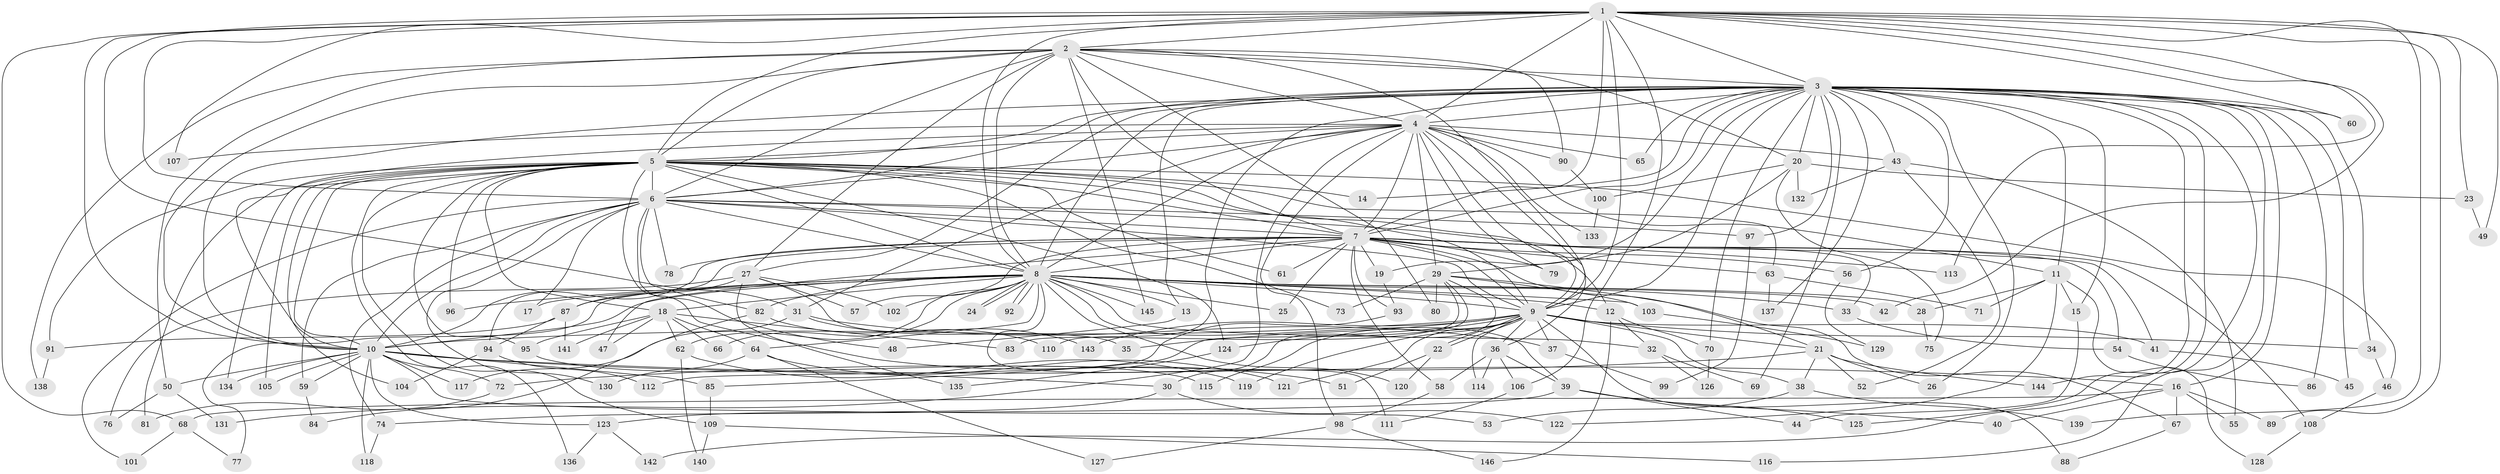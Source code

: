 // Generated by graph-tools (version 1.1) at 2025/25/03/09/25 03:25:52]
// undirected, 146 vertices, 317 edges
graph export_dot {
graph [start="1"]
  node [color=gray90,style=filled];
  1;
  2;
  3;
  4;
  5;
  6;
  7;
  8;
  9;
  10;
  11;
  12;
  13;
  14;
  15;
  16;
  17;
  18;
  19;
  20;
  21;
  22;
  23;
  24;
  25;
  26;
  27;
  28;
  29;
  30;
  31;
  32;
  33;
  34;
  35;
  36;
  37;
  38;
  39;
  40;
  41;
  42;
  43;
  44;
  45;
  46;
  47;
  48;
  49;
  50;
  51;
  52;
  53;
  54;
  55;
  56;
  57;
  58;
  59;
  60;
  61;
  62;
  63;
  64;
  65;
  66;
  67;
  68;
  69;
  70;
  71;
  72;
  73;
  74;
  75;
  76;
  77;
  78;
  79;
  80;
  81;
  82;
  83;
  84;
  85;
  86;
  87;
  88;
  89;
  90;
  91;
  92;
  93;
  94;
  95;
  96;
  97;
  98;
  99;
  100;
  101;
  102;
  103;
  104;
  105;
  106;
  107;
  108;
  109;
  110;
  111;
  112;
  113;
  114;
  115;
  116;
  117;
  118;
  119;
  120;
  121;
  122;
  123;
  124;
  125;
  126;
  127;
  128;
  129;
  130;
  131;
  132;
  133;
  134;
  135;
  136;
  137;
  138;
  139;
  140;
  141;
  142;
  143;
  144;
  145;
  146;
  1 -- 2;
  1 -- 3;
  1 -- 4;
  1 -- 5;
  1 -- 6;
  1 -- 7;
  1 -- 8;
  1 -- 9;
  1 -- 10;
  1 -- 23;
  1 -- 31;
  1 -- 42;
  1 -- 49;
  1 -- 60;
  1 -- 68;
  1 -- 89;
  1 -- 106;
  1 -- 107;
  1 -- 113;
  1 -- 139;
  2 -- 3;
  2 -- 4;
  2 -- 5;
  2 -- 6;
  2 -- 7;
  2 -- 8;
  2 -- 9;
  2 -- 10;
  2 -- 20;
  2 -- 27;
  2 -- 50;
  2 -- 80;
  2 -- 90;
  2 -- 138;
  2 -- 145;
  3 -- 4;
  3 -- 5;
  3 -- 6;
  3 -- 7;
  3 -- 8;
  3 -- 9;
  3 -- 10;
  3 -- 11;
  3 -- 13;
  3 -- 14;
  3 -- 15;
  3 -- 16;
  3 -- 19;
  3 -- 20;
  3 -- 26;
  3 -- 27;
  3 -- 34;
  3 -- 43;
  3 -- 45;
  3 -- 56;
  3 -- 60;
  3 -- 65;
  3 -- 69;
  3 -- 70;
  3 -- 86;
  3 -- 97;
  3 -- 110;
  3 -- 116;
  3 -- 125;
  3 -- 137;
  3 -- 142;
  3 -- 144;
  4 -- 5;
  4 -- 6;
  4 -- 7;
  4 -- 8;
  4 -- 9;
  4 -- 10;
  4 -- 11;
  4 -- 29;
  4 -- 31;
  4 -- 36;
  4 -- 43;
  4 -- 65;
  4 -- 79;
  4 -- 90;
  4 -- 98;
  4 -- 107;
  4 -- 131;
  4 -- 133;
  5 -- 6;
  5 -- 7;
  5 -- 8;
  5 -- 9;
  5 -- 10;
  5 -- 12;
  5 -- 14;
  5 -- 18;
  5 -- 46;
  5 -- 51;
  5 -- 61;
  5 -- 63;
  5 -- 73;
  5 -- 81;
  5 -- 91;
  5 -- 95;
  5 -- 96;
  5 -- 104;
  5 -- 105;
  5 -- 109;
  5 -- 124;
  5 -- 134;
  5 -- 136;
  6 -- 7;
  6 -- 8;
  6 -- 9;
  6 -- 10;
  6 -- 17;
  6 -- 33;
  6 -- 48;
  6 -- 59;
  6 -- 74;
  6 -- 78;
  6 -- 82;
  6 -- 97;
  6 -- 101;
  6 -- 130;
  7 -- 8;
  7 -- 9;
  7 -- 10;
  7 -- 19;
  7 -- 21;
  7 -- 25;
  7 -- 41;
  7 -- 47;
  7 -- 54;
  7 -- 56;
  7 -- 57;
  7 -- 58;
  7 -- 61;
  7 -- 63;
  7 -- 78;
  7 -- 79;
  7 -- 93;
  7 -- 94;
  7 -- 108;
  7 -- 113;
  8 -- 9;
  8 -- 10;
  8 -- 12;
  8 -- 13;
  8 -- 17;
  8 -- 18;
  8 -- 24;
  8 -- 24;
  8 -- 25;
  8 -- 28;
  8 -- 32;
  8 -- 33;
  8 -- 39;
  8 -- 42;
  8 -- 62;
  8 -- 64;
  8 -- 66;
  8 -- 77;
  8 -- 82;
  8 -- 87;
  8 -- 92;
  8 -- 92;
  8 -- 96;
  8 -- 102;
  8 -- 103;
  8 -- 111;
  8 -- 120;
  8 -- 145;
  9 -- 10;
  9 -- 21;
  9 -- 22;
  9 -- 22;
  9 -- 34;
  9 -- 35;
  9 -- 36;
  9 -- 37;
  9 -- 38;
  9 -- 41;
  9 -- 88;
  9 -- 114;
  9 -- 115;
  9 -- 119;
  9 -- 121;
  9 -- 124;
  9 -- 143;
  10 -- 16;
  10 -- 30;
  10 -- 50;
  10 -- 53;
  10 -- 59;
  10 -- 72;
  10 -- 85;
  10 -- 105;
  10 -- 117;
  10 -- 118;
  10 -- 123;
  10 -- 134;
  11 -- 15;
  11 -- 28;
  11 -- 71;
  11 -- 122;
  11 -- 128;
  12 -- 32;
  12 -- 70;
  12 -- 146;
  13 -- 48;
  15 -- 44;
  16 -- 40;
  16 -- 55;
  16 -- 67;
  16 -- 68;
  16 -- 89;
  18 -- 47;
  18 -- 62;
  18 -- 64;
  18 -- 66;
  18 -- 83;
  18 -- 95;
  18 -- 141;
  19 -- 93;
  20 -- 23;
  20 -- 29;
  20 -- 75;
  20 -- 100;
  20 -- 132;
  21 -- 26;
  21 -- 38;
  21 -- 52;
  21 -- 72;
  21 -- 144;
  22 -- 51;
  22 -- 120;
  23 -- 49;
  27 -- 35;
  27 -- 57;
  27 -- 76;
  27 -- 87;
  27 -- 102;
  27 -- 135;
  28 -- 75;
  29 -- 30;
  29 -- 67;
  29 -- 73;
  29 -- 80;
  29 -- 83;
  29 -- 85;
  29 -- 103;
  30 -- 122;
  30 -- 123;
  31 -- 37;
  31 -- 117;
  31 -- 143;
  32 -- 69;
  32 -- 126;
  33 -- 54;
  34 -- 46;
  36 -- 39;
  36 -- 58;
  36 -- 106;
  36 -- 114;
  37 -- 99;
  38 -- 53;
  38 -- 139;
  39 -- 40;
  39 -- 44;
  39 -- 74;
  39 -- 125;
  41 -- 45;
  43 -- 52;
  43 -- 55;
  43 -- 132;
  46 -- 108;
  50 -- 76;
  50 -- 131;
  54 -- 86;
  56 -- 129;
  58 -- 98;
  59 -- 84;
  62 -- 119;
  62 -- 140;
  63 -- 71;
  63 -- 137;
  64 -- 121;
  64 -- 127;
  64 -- 130;
  67 -- 88;
  68 -- 77;
  68 -- 101;
  70 -- 126;
  72 -- 81;
  74 -- 118;
  82 -- 84;
  82 -- 110;
  85 -- 109;
  87 -- 91;
  87 -- 94;
  87 -- 141;
  90 -- 100;
  91 -- 138;
  93 -- 112;
  94 -- 104;
  94 -- 112;
  95 -- 115;
  97 -- 99;
  98 -- 127;
  98 -- 146;
  100 -- 133;
  103 -- 129;
  106 -- 111;
  108 -- 128;
  109 -- 116;
  109 -- 140;
  123 -- 136;
  123 -- 142;
  124 -- 135;
}
